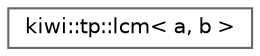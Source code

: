 digraph "Graphical Class Hierarchy"
{
 // LATEX_PDF_SIZE
  bgcolor="transparent";
  edge [fontname=Helvetica,fontsize=10,labelfontname=Helvetica,labelfontsize=10];
  node [fontname=Helvetica,fontsize=10,shape=box,height=0.2,width=0.4];
  rankdir="LR";
  Node0 [id="Node000000",label="kiwi::tp::lcm\< a, b \>",height=0.2,width=0.4,color="grey40", fillcolor="white", style="filled",URL="$structkiwi_1_1tp_1_1lcm.html",tooltip=" "];
}
